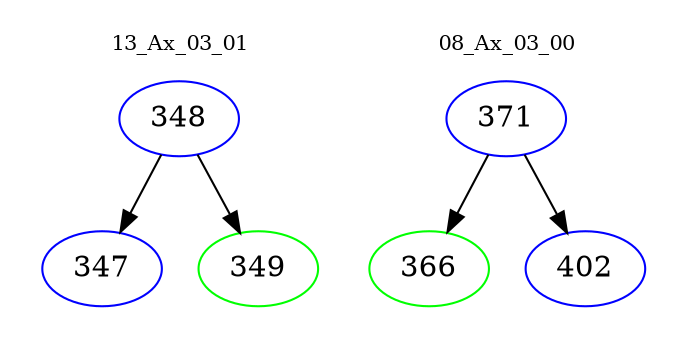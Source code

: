 digraph{
subgraph cluster_0 {
color = white
label = "13_Ax_03_01";
fontsize=10;
T0_348 [label="348", color="blue"]
T0_348 -> T0_347 [color="black"]
T0_347 [label="347", color="blue"]
T0_348 -> T0_349 [color="black"]
T0_349 [label="349", color="green"]
}
subgraph cluster_1 {
color = white
label = "08_Ax_03_00";
fontsize=10;
T1_371 [label="371", color="blue"]
T1_371 -> T1_366 [color="black"]
T1_366 [label="366", color="green"]
T1_371 -> T1_402 [color="black"]
T1_402 [label="402", color="blue"]
}
}
